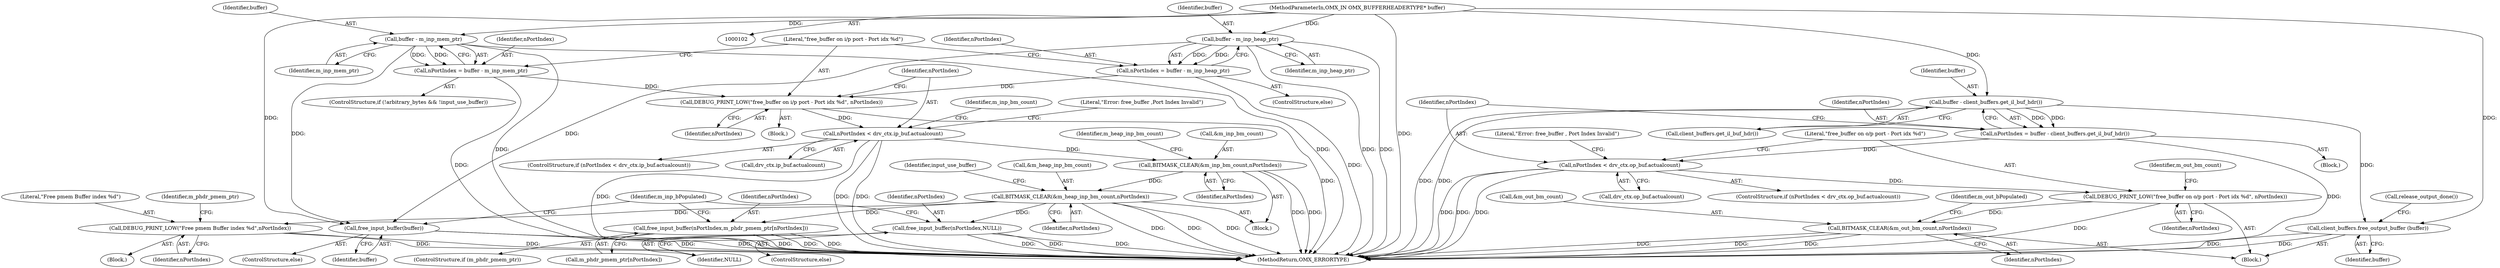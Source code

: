 digraph "1_Android_46e305be6e670a5a0041b0b4861122a0f1aabefa_0@pointer" {
"1000105" [label="(MethodParameterIn,OMX_IN OMX_BUFFERHEADERTYPE* buffer)"];
"1000220" [label="(Call,buffer - m_inp_mem_ptr)"];
"1000218" [label="(Call,nPortIndex = buffer - m_inp_mem_ptr)"];
"1000229" [label="(Call,DEBUG_PRINT_LOW(\"free_buffer on i/p port - Port idx %d\", nPortIndex))"];
"1000233" [label="(Call,nPortIndex < drv_ctx.ip_buf.actualcount)"];
"1000241" [label="(Call,BITMASK_CLEAR(&m_inp_bm_count,nPortIndex))"];
"1000245" [label="(Call,BITMASK_CLEAR(&m_heap_inp_bm_count,nPortIndex))"];
"1000254" [label="(Call,DEBUG_PRINT_LOW(\"Free pmem Buffer index %d\",nPortIndex))"];
"1000270" [label="(Call,free_input_buffer(nPortIndex,m_phdr_pmem_ptr[nPortIndex]))"];
"1000276" [label="(Call,free_input_buffer(nPortIndex,NULL))"];
"1000280" [label="(Call,free_input_buffer(buffer))"];
"1000226" [label="(Call,buffer - m_inp_heap_ptr)"];
"1000224" [label="(Call,nPortIndex = buffer - m_inp_heap_ptr)"];
"1000329" [label="(Call,buffer - client_buffers.get_il_buf_hdr())"];
"1000327" [label="(Call,nPortIndex = buffer - client_buffers.get_il_buf_hdr())"];
"1000333" [label="(Call,nPortIndex < drv_ctx.op_buf.actualcount)"];
"1000341" [label="(Call,DEBUG_PRINT_LOW(\"free_buffer on o/p port - Port idx %d\", nPortIndex))"];
"1000344" [label="(Call,BITMASK_CLEAR(&m_out_bm_count,nPortIndex))"];
"1000351" [label="(Call,client_buffers.free_output_buffer (buffer))"];
"1000281" [label="(Identifier,buffer)"];
"1000242" [label="(Call,&m_inp_bm_count)"];
"1000241" [label="(Call,BITMASK_CLEAR(&m_inp_bm_count,nPortIndex))"];
"1000253" [label="(Block,)"];
"1000280" [label="(Call,free_input_buffer(buffer))"];
"1000326" [label="(Block,)"];
"1000345" [label="(Call,&m_out_bm_count)"];
"1000342" [label="(Literal,\"free_buffer on o/p port - Port idx %d\")"];
"1000354" [label="(Call,release_output_done())"];
"1000211" [label="(Block,)"];
"1000279" [label="(ControlStructure,else)"];
"1000248" [label="(Identifier,nPortIndex)"];
"1000224" [label="(Call,nPortIndex = buffer - m_inp_heap_ptr)"];
"1000366" [label="(Literal,\"Error: free_buffer , Port Index Invalid\")"];
"1000219" [label="(Identifier,nPortIndex)"];
"1000226" [label="(Call,buffer - m_inp_heap_ptr)"];
"1000343" [label="(Identifier,nPortIndex)"];
"1000299" [label="(Literal,\"Error: free_buffer ,Port Index Invalid\")"];
"1000254" [label="(Call,DEBUG_PRINT_LOW(\"Free pmem Buffer index %d\",nPortIndex))"];
"1000255" [label="(Literal,\"Free pmem Buffer index %d\")"];
"1000328" [label="(Identifier,nPortIndex)"];
"1000334" [label="(Identifier,nPortIndex)"];
"1000340" [label="(Block,)"];
"1000352" [label="(Identifier,buffer)"];
"1000327" [label="(Call,nPortIndex = buffer - client_buffers.get_il_buf_hdr())"];
"1000344" [label="(Call,BITMASK_CLEAR(&m_out_bm_count,nPortIndex))"];
"1000232" [label="(ControlStructure,if (nPortIndex < drv_ctx.ip_buf.actualcount))"];
"1000270" [label="(Call,free_input_buffer(nPortIndex,m_phdr_pmem_ptr[nPortIndex]))"];
"1000278" [label="(Identifier,NULL)"];
"1000243" [label="(Identifier,m_inp_bm_count)"];
"1000228" [label="(Identifier,m_inp_heap_ptr)"];
"1000230" [label="(Literal,\"free_buffer on i/p port - Port idx %d\")"];
"1000246" [label="(Call,&m_heap_inp_bm_count)"];
"1000244" [label="(Identifier,nPortIndex)"];
"1000222" [label="(Identifier,m_inp_mem_ptr)"];
"1000349" [label="(Identifier,m_out_bPopulated)"];
"1000347" [label="(Identifier,nPortIndex)"];
"1000341" [label="(Call,DEBUG_PRINT_LOW(\"free_buffer on o/p port - Port idx %d\", nPortIndex))"];
"1000220" [label="(Call,buffer - m_inp_mem_ptr)"];
"1000431" [label="(MethodReturn,OMX_ERRORTYPE)"];
"1000258" [label="(Identifier,m_phdr_pmem_ptr)"];
"1000221" [label="(Identifier,buffer)"];
"1000276" [label="(Call,free_input_buffer(nPortIndex,NULL))"];
"1000333" [label="(Call,nPortIndex < drv_ctx.op_buf.actualcount)"];
"1000240" [label="(Block,)"];
"1000229" [label="(Call,DEBUG_PRINT_LOW(\"free_buffer on i/p port - Port idx %d\", nPortIndex))"];
"1000268" [label="(ControlStructure,if (m_phdr_pmem_ptr))"];
"1000223" [label="(ControlStructure,else)"];
"1000272" [label="(Call,m_phdr_pmem_ptr[nPortIndex])"];
"1000218" [label="(Call,nPortIndex = buffer - m_inp_mem_ptr)"];
"1000234" [label="(Identifier,nPortIndex)"];
"1000332" [label="(ControlStructure,if (nPortIndex < drv_ctx.op_buf.actualcount))"];
"1000275" [label="(ControlStructure,else)"];
"1000233" [label="(Call,nPortIndex < drv_ctx.ip_buf.actualcount)"];
"1000331" [label="(Call,client_buffers.get_il_buf_hdr())"];
"1000329" [label="(Call,buffer - client_buffers.get_il_buf_hdr())"];
"1000256" [label="(Identifier,nPortIndex)"];
"1000351" [label="(Call,client_buffers.free_output_buffer (buffer))"];
"1000247" [label="(Identifier,m_heap_inp_bm_count)"];
"1000231" [label="(Identifier,nPortIndex)"];
"1000227" [label="(Identifier,buffer)"];
"1000212" [label="(ControlStructure,if (!arbitrary_bytes && !input_use_buffer))"];
"1000283" [label="(Identifier,m_inp_bPopulated)"];
"1000335" [label="(Call,drv_ctx.op_buf.actualcount)"];
"1000235" [label="(Call,drv_ctx.ip_buf.actualcount)"];
"1000105" [label="(MethodParameterIn,OMX_IN OMX_BUFFERHEADERTYPE* buffer)"];
"1000330" [label="(Identifier,buffer)"];
"1000251" [label="(Identifier,input_use_buffer)"];
"1000277" [label="(Identifier,nPortIndex)"];
"1000346" [label="(Identifier,m_out_bm_count)"];
"1000271" [label="(Identifier,nPortIndex)"];
"1000245" [label="(Call,BITMASK_CLEAR(&m_heap_inp_bm_count,nPortIndex))"];
"1000225" [label="(Identifier,nPortIndex)"];
"1000105" -> "1000102"  [label="AST: "];
"1000105" -> "1000431"  [label="DDG: "];
"1000105" -> "1000220"  [label="DDG: "];
"1000105" -> "1000226"  [label="DDG: "];
"1000105" -> "1000280"  [label="DDG: "];
"1000105" -> "1000329"  [label="DDG: "];
"1000105" -> "1000351"  [label="DDG: "];
"1000220" -> "1000218"  [label="AST: "];
"1000220" -> "1000222"  [label="CFG: "];
"1000221" -> "1000220"  [label="AST: "];
"1000222" -> "1000220"  [label="AST: "];
"1000218" -> "1000220"  [label="CFG: "];
"1000220" -> "1000431"  [label="DDG: "];
"1000220" -> "1000431"  [label="DDG: "];
"1000220" -> "1000218"  [label="DDG: "];
"1000220" -> "1000218"  [label="DDG: "];
"1000220" -> "1000280"  [label="DDG: "];
"1000218" -> "1000212"  [label="AST: "];
"1000219" -> "1000218"  [label="AST: "];
"1000230" -> "1000218"  [label="CFG: "];
"1000218" -> "1000431"  [label="DDG: "];
"1000218" -> "1000229"  [label="DDG: "];
"1000229" -> "1000211"  [label="AST: "];
"1000229" -> "1000231"  [label="CFG: "];
"1000230" -> "1000229"  [label="AST: "];
"1000231" -> "1000229"  [label="AST: "];
"1000234" -> "1000229"  [label="CFG: "];
"1000229" -> "1000431"  [label="DDG: "];
"1000224" -> "1000229"  [label="DDG: "];
"1000229" -> "1000233"  [label="DDG: "];
"1000233" -> "1000232"  [label="AST: "];
"1000233" -> "1000235"  [label="CFG: "];
"1000234" -> "1000233"  [label="AST: "];
"1000235" -> "1000233"  [label="AST: "];
"1000243" -> "1000233"  [label="CFG: "];
"1000299" -> "1000233"  [label="CFG: "];
"1000233" -> "1000431"  [label="DDG: "];
"1000233" -> "1000431"  [label="DDG: "];
"1000233" -> "1000431"  [label="DDG: "];
"1000233" -> "1000241"  [label="DDG: "];
"1000241" -> "1000240"  [label="AST: "];
"1000241" -> "1000244"  [label="CFG: "];
"1000242" -> "1000241"  [label="AST: "];
"1000244" -> "1000241"  [label="AST: "];
"1000247" -> "1000241"  [label="CFG: "];
"1000241" -> "1000431"  [label="DDG: "];
"1000241" -> "1000431"  [label="DDG: "];
"1000241" -> "1000245"  [label="DDG: "];
"1000245" -> "1000240"  [label="AST: "];
"1000245" -> "1000248"  [label="CFG: "];
"1000246" -> "1000245"  [label="AST: "];
"1000248" -> "1000245"  [label="AST: "];
"1000251" -> "1000245"  [label="CFG: "];
"1000245" -> "1000431"  [label="DDG: "];
"1000245" -> "1000431"  [label="DDG: "];
"1000245" -> "1000431"  [label="DDG: "];
"1000245" -> "1000254"  [label="DDG: "];
"1000245" -> "1000270"  [label="DDG: "];
"1000245" -> "1000276"  [label="DDG: "];
"1000254" -> "1000253"  [label="AST: "];
"1000254" -> "1000256"  [label="CFG: "];
"1000255" -> "1000254"  [label="AST: "];
"1000256" -> "1000254"  [label="AST: "];
"1000258" -> "1000254"  [label="CFG: "];
"1000254" -> "1000431"  [label="DDG: "];
"1000254" -> "1000431"  [label="DDG: "];
"1000270" -> "1000268"  [label="AST: "];
"1000270" -> "1000272"  [label="CFG: "];
"1000271" -> "1000270"  [label="AST: "];
"1000272" -> "1000270"  [label="AST: "];
"1000283" -> "1000270"  [label="CFG: "];
"1000270" -> "1000431"  [label="DDG: "];
"1000270" -> "1000431"  [label="DDG: "];
"1000270" -> "1000431"  [label="DDG: "];
"1000276" -> "1000275"  [label="AST: "];
"1000276" -> "1000278"  [label="CFG: "];
"1000277" -> "1000276"  [label="AST: "];
"1000278" -> "1000276"  [label="AST: "];
"1000283" -> "1000276"  [label="CFG: "];
"1000276" -> "1000431"  [label="DDG: "];
"1000276" -> "1000431"  [label="DDG: "];
"1000276" -> "1000431"  [label="DDG: "];
"1000280" -> "1000279"  [label="AST: "];
"1000280" -> "1000281"  [label="CFG: "];
"1000281" -> "1000280"  [label="AST: "];
"1000283" -> "1000280"  [label="CFG: "];
"1000280" -> "1000431"  [label="DDG: "];
"1000280" -> "1000431"  [label="DDG: "];
"1000226" -> "1000280"  [label="DDG: "];
"1000226" -> "1000224"  [label="AST: "];
"1000226" -> "1000228"  [label="CFG: "];
"1000227" -> "1000226"  [label="AST: "];
"1000228" -> "1000226"  [label="AST: "];
"1000224" -> "1000226"  [label="CFG: "];
"1000226" -> "1000431"  [label="DDG: "];
"1000226" -> "1000431"  [label="DDG: "];
"1000226" -> "1000224"  [label="DDG: "];
"1000226" -> "1000224"  [label="DDG: "];
"1000224" -> "1000223"  [label="AST: "];
"1000225" -> "1000224"  [label="AST: "];
"1000230" -> "1000224"  [label="CFG: "];
"1000224" -> "1000431"  [label="DDG: "];
"1000329" -> "1000327"  [label="AST: "];
"1000329" -> "1000331"  [label="CFG: "];
"1000330" -> "1000329"  [label="AST: "];
"1000331" -> "1000329"  [label="AST: "];
"1000327" -> "1000329"  [label="CFG: "];
"1000329" -> "1000431"  [label="DDG: "];
"1000329" -> "1000431"  [label="DDG: "];
"1000329" -> "1000327"  [label="DDG: "];
"1000329" -> "1000327"  [label="DDG: "];
"1000329" -> "1000351"  [label="DDG: "];
"1000327" -> "1000326"  [label="AST: "];
"1000328" -> "1000327"  [label="AST: "];
"1000334" -> "1000327"  [label="CFG: "];
"1000327" -> "1000431"  [label="DDG: "];
"1000327" -> "1000333"  [label="DDG: "];
"1000333" -> "1000332"  [label="AST: "];
"1000333" -> "1000335"  [label="CFG: "];
"1000334" -> "1000333"  [label="AST: "];
"1000335" -> "1000333"  [label="AST: "];
"1000342" -> "1000333"  [label="CFG: "];
"1000366" -> "1000333"  [label="CFG: "];
"1000333" -> "1000431"  [label="DDG: "];
"1000333" -> "1000431"  [label="DDG: "];
"1000333" -> "1000431"  [label="DDG: "];
"1000333" -> "1000341"  [label="DDG: "];
"1000341" -> "1000340"  [label="AST: "];
"1000341" -> "1000343"  [label="CFG: "];
"1000342" -> "1000341"  [label="AST: "];
"1000343" -> "1000341"  [label="AST: "];
"1000346" -> "1000341"  [label="CFG: "];
"1000341" -> "1000431"  [label="DDG: "];
"1000341" -> "1000344"  [label="DDG: "];
"1000344" -> "1000340"  [label="AST: "];
"1000344" -> "1000347"  [label="CFG: "];
"1000345" -> "1000344"  [label="AST: "];
"1000347" -> "1000344"  [label="AST: "];
"1000349" -> "1000344"  [label="CFG: "];
"1000344" -> "1000431"  [label="DDG: "];
"1000344" -> "1000431"  [label="DDG: "];
"1000344" -> "1000431"  [label="DDG: "];
"1000351" -> "1000340"  [label="AST: "];
"1000351" -> "1000352"  [label="CFG: "];
"1000352" -> "1000351"  [label="AST: "];
"1000354" -> "1000351"  [label="CFG: "];
"1000351" -> "1000431"  [label="DDG: "];
"1000351" -> "1000431"  [label="DDG: "];
}
